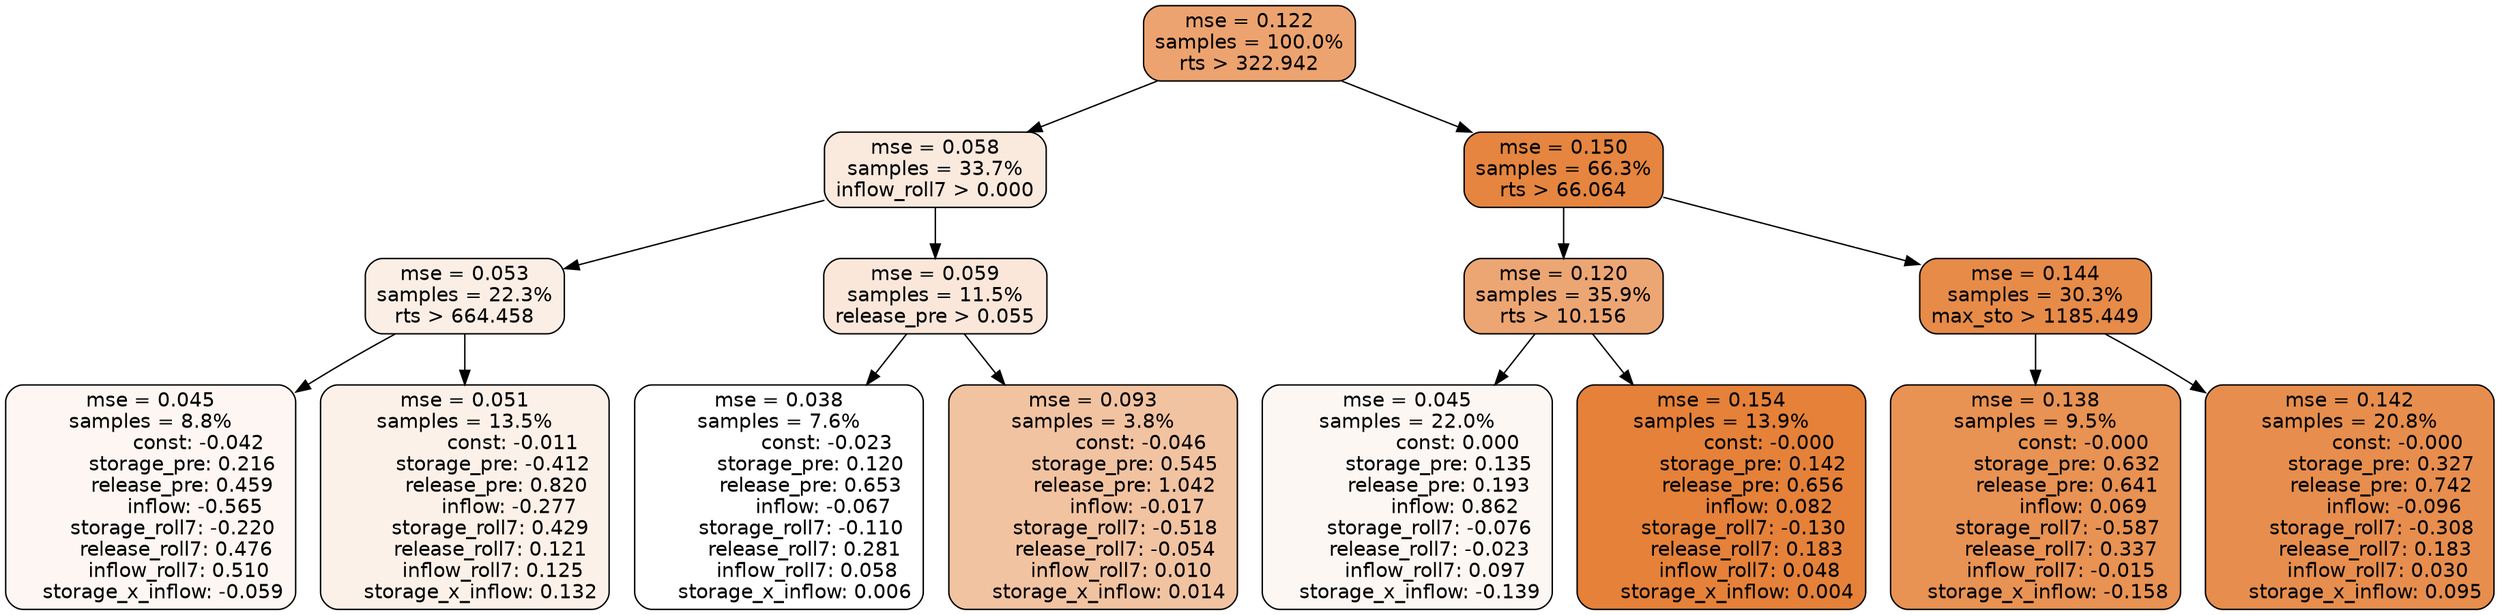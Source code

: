 digraph tree {
node [shape=rectangle, style="filled, rounded", color="black", fontname=helvetica] ;
edge [fontname=helvetica] ;
	"0" [label="mse = 0.122
samples = 100.0%
rts > 322.942", fillcolor="#eca36f"]
	"8" [label="mse = 0.058
samples = 33.7%
inflow_roll7 > 0.000", fillcolor="#fae9dd"]
	"1" [label="mse = 0.150
samples = 66.3%
rts > 66.064", fillcolor="#e5853f"]
	"9" [label="mse = 0.053
samples = 22.3%
rts > 664.458", fillcolor="#fbeee5"]
	"12" [label="mse = 0.059
samples = 11.5%
release_pre > 0.055", fillcolor="#fae7da"]
	"2" [label="mse = 0.120
samples = 35.9%
rts > 10.156", fillcolor="#eca673"]
	"5" [label="mse = 0.144
samples = 30.3%
max_sto > 1185.449", fillcolor="#e78b49"]
	"10" [label="mse = 0.045
samples = 8.8%
               const: -0.042
          storage_pre: 0.216
          release_pre: 0.459
              inflow: -0.565
       storage_roll7: -0.220
        release_roll7: 0.476
         inflow_roll7: 0.510
    storage_x_inflow: -0.059", fillcolor="#fdf6f2"]
	"11" [label="mse = 0.051
samples = 13.5%
               const: -0.011
         storage_pre: -0.412
          release_pre: 0.820
              inflow: -0.277
        storage_roll7: 0.429
        release_roll7: 0.121
         inflow_roll7: 0.125
     storage_x_inflow: 0.132", fillcolor="#fcf1e9"]
	"13" [label="mse = 0.038
samples = 7.6%
               const: -0.023
          storage_pre: 0.120
          release_pre: 0.653
              inflow: -0.067
       storage_roll7: -0.110
        release_roll7: 0.281
         inflow_roll7: 0.058
     storage_x_inflow: 0.006", fillcolor="#ffffff"]
	"14" [label="mse = 0.093
samples = 3.8%
               const: -0.046
          storage_pre: 0.545
          release_pre: 1.042
              inflow: -0.017
       storage_roll7: -0.518
       release_roll7: -0.054
         inflow_roll7: 0.010
     storage_x_inflow: 0.014", fillcolor="#f2c3a1"]
	"3" [label="mse = 0.045
samples = 22.0%
                const: 0.000
          storage_pre: 0.135
          release_pre: 0.193
               inflow: 0.862
       storage_roll7: -0.076
       release_roll7: -0.023
         inflow_roll7: 0.097
    storage_x_inflow: -0.139", fillcolor="#fdf7f3"]
	"4" [label="mse = 0.154
samples = 13.9%
               const: -0.000
          storage_pre: 0.142
          release_pre: 0.656
               inflow: 0.082
       storage_roll7: -0.130
        release_roll7: 0.183
         inflow_roll7: 0.048
     storage_x_inflow: 0.004", fillcolor="#e58139"]
	"7" [label="mse = 0.138
samples = 9.5%
               const: -0.000
          storage_pre: 0.632
          release_pre: 0.641
               inflow: 0.069
       storage_roll7: -0.587
        release_roll7: 0.337
        inflow_roll7: -0.015
    storage_x_inflow: -0.158", fillcolor="#e89253"]
	"6" [label="mse = 0.142
samples = 20.8%
               const: -0.000
          storage_pre: 0.327
          release_pre: 0.742
              inflow: -0.096
       storage_roll7: -0.308
        release_roll7: 0.183
         inflow_roll7: 0.030
     storage_x_inflow: 0.095", fillcolor="#e78e4e"]

	"0" -> "1"
	"0" -> "8"
	"8" -> "9"
	"8" -> "12"
	"1" -> "2"
	"1" -> "5"
	"9" -> "10"
	"9" -> "11"
	"12" -> "13"
	"12" -> "14"
	"2" -> "3"
	"2" -> "4"
	"5" -> "6"
	"5" -> "7"
}